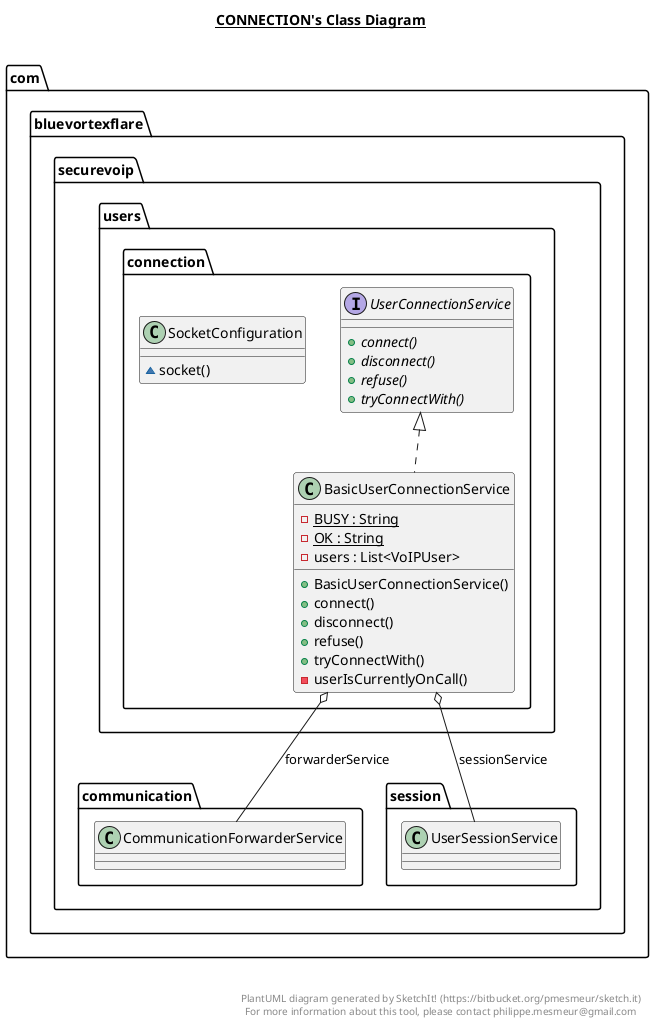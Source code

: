 @startuml

title __CONNECTION's Class Diagram__\n

    namespace com.bluevortexflare.securevoip {
      namespace users {
        namespace connection {
          class com.bluevortexflare.securevoip.users.connection.BasicUserConnectionService {
              {static} - BUSY : String
              {static} - OK : String
              - users : List<VoIPUser>
              + BasicUserConnectionService()
              + connect()
              + disconnect()
              + refuse()
              + tryConnectWith()
              - userIsCurrentlyOnCall()
          }
        }
      }
    }

  

    namespace com.bluevortexflare.securevoip {
      namespace users {
        namespace connection {
          class com.bluevortexflare.securevoip.users.connection.SocketConfiguration {
              ~ socket()
          }
        }
      }
    }

  

    namespace com.bluevortexflare.securevoip {
      namespace users {
        namespace connection {
          interface com.bluevortexflare.securevoip.users.connection.UserConnectionService {
              {abstract} + connect()
              {abstract} + disconnect()
              {abstract} + refuse()
              {abstract} + tryConnectWith()
          }
        }
      }
    }

  

  com.bluevortexflare.securevoip.users.connection.BasicUserConnectionService .up.|> com.bluevortexflare.securevoip.users.connection.UserConnectionService
  com.bluevortexflare.securevoip.users.connection.BasicUserConnectionService o-- com.bluevortexflare.securevoip.communication.CommunicationForwarderService : forwarderService
  com.bluevortexflare.securevoip.users.connection.BasicUserConnectionService o-- com.bluevortexflare.securevoip.session.UserSessionService : sessionService


right footer


PlantUML diagram generated by SketchIt! (https://bitbucket.org/pmesmeur/sketch.it)
For more information about this tool, please contact philippe.mesmeur@gmail.com
endfooter

@enduml
